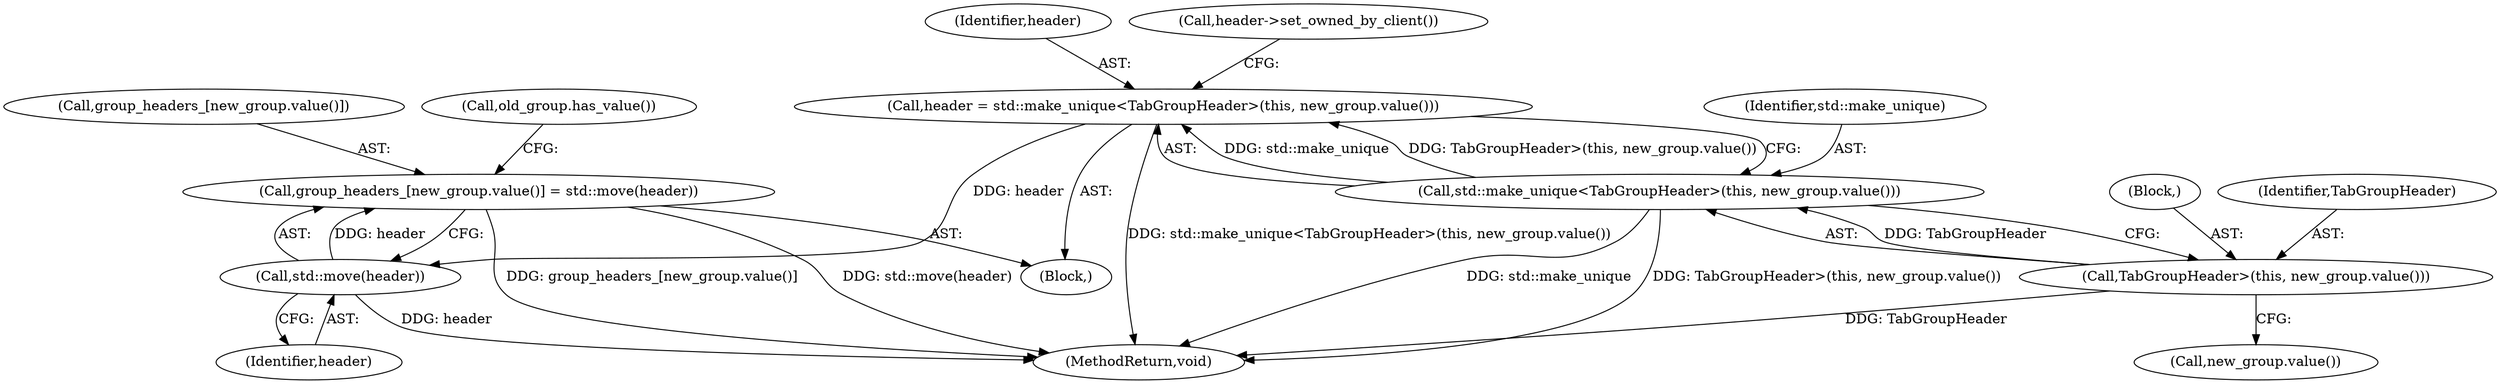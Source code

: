 digraph "0_Chrome_45d901b56f578a74b19ba0d10fa5c4c467f19303_2@array" {
"1000128" [label="(Call,group_headers_[new_group.value()] = std::move(header))"];
"1000132" [label="(Call,std::move(header))"];
"1000116" [label="(Call,header = std::make_unique<TabGroupHeader>(this, new_group.value()))"];
"1000118" [label="(Call,std::make_unique<TabGroupHeader>(this, new_group.value()))"];
"1000120" [label="(Call,TabGroupHeader>(this, new_group.value()))"];
"1000129" [label="(Call,group_headers_[new_group.value()])"];
"1000114" [label="(Block,)"];
"1000133" [label="(Identifier,header)"];
"1000117" [label="(Identifier,header)"];
"1000119" [label="(Identifier,std::make_unique)"];
"1000122" [label="(Block,)"];
"1000128" [label="(Call,group_headers_[new_group.value()] = std::move(header))"];
"1000118" [label="(Call,std::make_unique<TabGroupHeader>(this, new_group.value()))"];
"1000145" [label="(MethodReturn,void)"];
"1000125" [label="(Call,header->set_owned_by_client())"];
"1000124" [label="(Call,new_group.value())"];
"1000132" [label="(Call,std::move(header))"];
"1000136" [label="(Call,old_group.has_value())"];
"1000116" [label="(Call,header = std::make_unique<TabGroupHeader>(this, new_group.value()))"];
"1000121" [label="(Identifier,TabGroupHeader)"];
"1000120" [label="(Call,TabGroupHeader>(this, new_group.value()))"];
"1000128" -> "1000114"  [label="AST: "];
"1000128" -> "1000132"  [label="CFG: "];
"1000129" -> "1000128"  [label="AST: "];
"1000132" -> "1000128"  [label="AST: "];
"1000136" -> "1000128"  [label="CFG: "];
"1000128" -> "1000145"  [label="DDG: std::move(header)"];
"1000128" -> "1000145"  [label="DDG: group_headers_[new_group.value()]"];
"1000132" -> "1000128"  [label="DDG: header"];
"1000132" -> "1000133"  [label="CFG: "];
"1000133" -> "1000132"  [label="AST: "];
"1000132" -> "1000145"  [label="DDG: header"];
"1000116" -> "1000132"  [label="DDG: header"];
"1000116" -> "1000114"  [label="AST: "];
"1000116" -> "1000118"  [label="CFG: "];
"1000117" -> "1000116"  [label="AST: "];
"1000118" -> "1000116"  [label="AST: "];
"1000125" -> "1000116"  [label="CFG: "];
"1000116" -> "1000145"  [label="DDG: std::make_unique<TabGroupHeader>(this, new_group.value())"];
"1000118" -> "1000116"  [label="DDG: std::make_unique"];
"1000118" -> "1000116"  [label="DDG: TabGroupHeader>(this, new_group.value())"];
"1000118" -> "1000120"  [label="CFG: "];
"1000119" -> "1000118"  [label="AST: "];
"1000120" -> "1000118"  [label="AST: "];
"1000118" -> "1000145"  [label="DDG: std::make_unique"];
"1000118" -> "1000145"  [label="DDG: TabGroupHeader>(this, new_group.value())"];
"1000120" -> "1000118"  [label="DDG: TabGroupHeader"];
"1000120" -> "1000124"  [label="CFG: "];
"1000121" -> "1000120"  [label="AST: "];
"1000122" -> "1000120"  [label="AST: "];
"1000120" -> "1000145"  [label="DDG: TabGroupHeader"];
}
